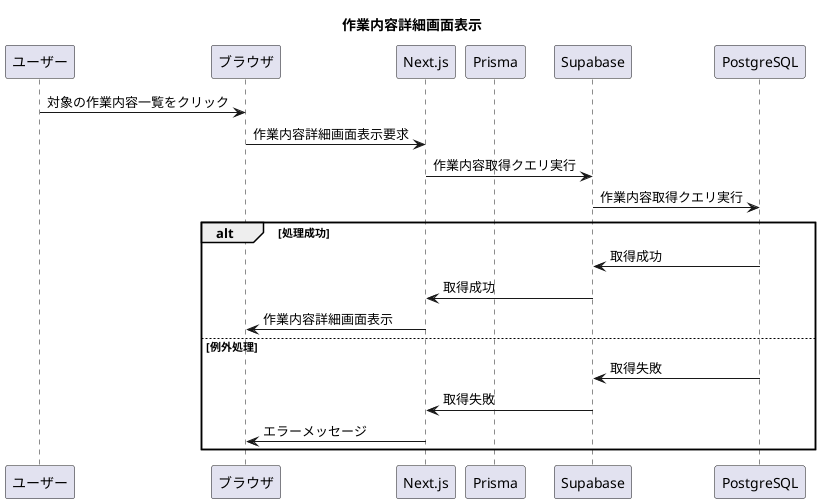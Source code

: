 @startuml pageCategoryDetail
title "作業内容詳細画面表示"
participant ユーザー
participant ブラウザ
participant Next.js
participant Prisma
participant Supabase
participant PostgreSQL

ユーザー -> ブラウザ: 対象の作業内容一覧をクリック
ブラウザ -> Next.js: 作業内容詳細画面表示要求
Next.js -> Supabase: 作業内容取得クエリ実行
Supabase -> PostgreSQL: 作業内容取得クエリ実行
alt 処理成功
  PostgreSQL -> Supabase: 取得成功
  Supabase -> Next.js: 取得成功
  Next.js -> ブラウザ: 作業内容詳細画面表示
else 例外処理
  PostgreSQL -> Supabase: 取得失敗
  Supabase -> Next.js: 取得失敗
  Next.js -> ブラウザ: エラーメッセージ
end

@enduml